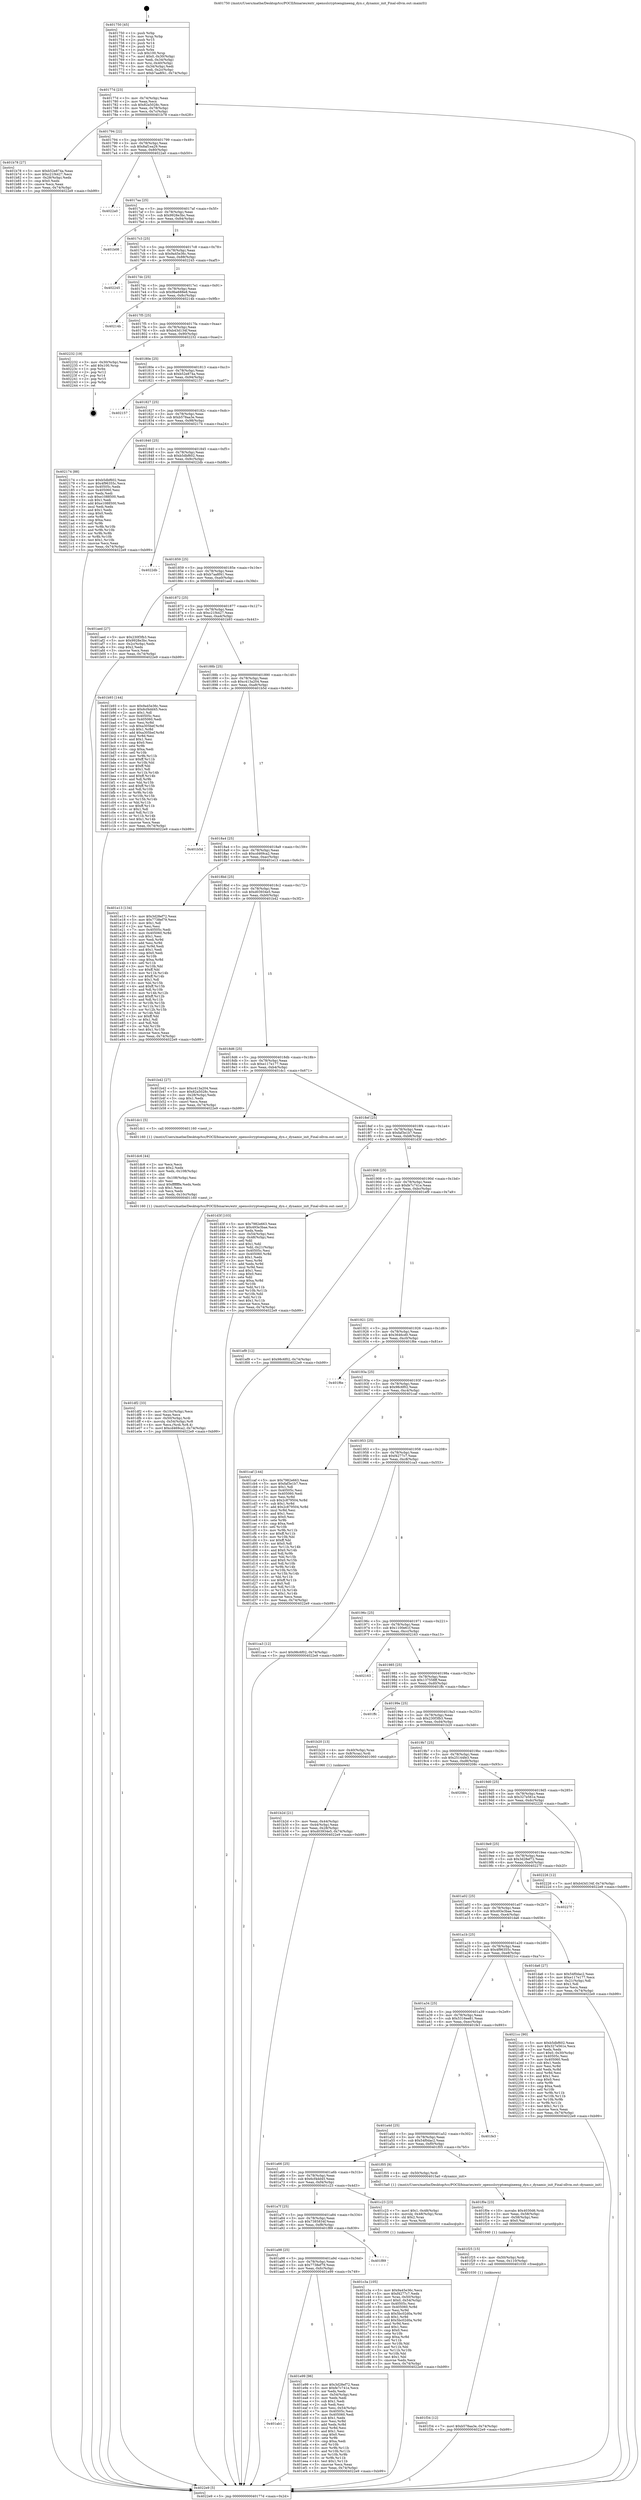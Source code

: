 digraph "0x401750" {
  label = "0x401750 (/mnt/c/Users/mathe/Desktop/tcc/POCII/binaries/extr_opensslcryptoengineeng_dyn.c_dynamic_init_Final-ollvm.out::main(0))"
  labelloc = "t"
  node[shape=record]

  Entry [label="",width=0.3,height=0.3,shape=circle,fillcolor=black,style=filled]
  "0x40177d" [label="{
     0x40177d [23]\l
     | [instrs]\l
     &nbsp;&nbsp;0x40177d \<+3\>: mov -0x74(%rbp),%eax\l
     &nbsp;&nbsp;0x401780 \<+2\>: mov %eax,%ecx\l
     &nbsp;&nbsp;0x401782 \<+6\>: sub $0x82a5028c,%ecx\l
     &nbsp;&nbsp;0x401788 \<+3\>: mov %eax,-0x78(%rbp)\l
     &nbsp;&nbsp;0x40178b \<+3\>: mov %ecx,-0x7c(%rbp)\l
     &nbsp;&nbsp;0x40178e \<+6\>: je 0000000000401b78 \<main+0x428\>\l
  }"]
  "0x401b78" [label="{
     0x401b78 [27]\l
     | [instrs]\l
     &nbsp;&nbsp;0x401b78 \<+5\>: mov $0xb52e874a,%eax\l
     &nbsp;&nbsp;0x401b7d \<+5\>: mov $0xc21f4427,%ecx\l
     &nbsp;&nbsp;0x401b82 \<+3\>: mov -0x28(%rbp),%edx\l
     &nbsp;&nbsp;0x401b85 \<+3\>: cmp $0x0,%edx\l
     &nbsp;&nbsp;0x401b88 \<+3\>: cmove %ecx,%eax\l
     &nbsp;&nbsp;0x401b8b \<+3\>: mov %eax,-0x74(%rbp)\l
     &nbsp;&nbsp;0x401b8e \<+5\>: jmp 00000000004022e9 \<main+0xb99\>\l
  }"]
  "0x401794" [label="{
     0x401794 [22]\l
     | [instrs]\l
     &nbsp;&nbsp;0x401794 \<+5\>: jmp 0000000000401799 \<main+0x49\>\l
     &nbsp;&nbsp;0x401799 \<+3\>: mov -0x78(%rbp),%eax\l
     &nbsp;&nbsp;0x40179c \<+5\>: sub $0x8af1ea29,%eax\l
     &nbsp;&nbsp;0x4017a1 \<+3\>: mov %eax,-0x80(%rbp)\l
     &nbsp;&nbsp;0x4017a4 \<+6\>: je 00000000004022a0 \<main+0xb50\>\l
  }"]
  Exit [label="",width=0.3,height=0.3,shape=circle,fillcolor=black,style=filled,peripheries=2]
  "0x4022a0" [label="{
     0x4022a0\l
  }", style=dashed]
  "0x4017aa" [label="{
     0x4017aa [25]\l
     | [instrs]\l
     &nbsp;&nbsp;0x4017aa \<+5\>: jmp 00000000004017af \<main+0x5f\>\l
     &nbsp;&nbsp;0x4017af \<+3\>: mov -0x78(%rbp),%eax\l
     &nbsp;&nbsp;0x4017b2 \<+5\>: sub $0x9928e3bc,%eax\l
     &nbsp;&nbsp;0x4017b7 \<+6\>: mov %eax,-0x84(%rbp)\l
     &nbsp;&nbsp;0x4017bd \<+6\>: je 0000000000401b08 \<main+0x3b8\>\l
  }"]
  "0x401f34" [label="{
     0x401f34 [12]\l
     | [instrs]\l
     &nbsp;&nbsp;0x401f34 \<+7\>: movl $0xb578aa3e,-0x74(%rbp)\l
     &nbsp;&nbsp;0x401f3b \<+5\>: jmp 00000000004022e9 \<main+0xb99\>\l
  }"]
  "0x401b08" [label="{
     0x401b08\l
  }", style=dashed]
  "0x4017c3" [label="{
     0x4017c3 [25]\l
     | [instrs]\l
     &nbsp;&nbsp;0x4017c3 \<+5\>: jmp 00000000004017c8 \<main+0x78\>\l
     &nbsp;&nbsp;0x4017c8 \<+3\>: mov -0x78(%rbp),%eax\l
     &nbsp;&nbsp;0x4017cb \<+5\>: sub $0x9a45e36c,%eax\l
     &nbsp;&nbsp;0x4017d0 \<+6\>: mov %eax,-0x88(%rbp)\l
     &nbsp;&nbsp;0x4017d6 \<+6\>: je 0000000000402245 \<main+0xaf5\>\l
  }"]
  "0x401f25" [label="{
     0x401f25 [15]\l
     | [instrs]\l
     &nbsp;&nbsp;0x401f25 \<+4\>: mov -0x50(%rbp),%rdi\l
     &nbsp;&nbsp;0x401f29 \<+6\>: mov %eax,-0x110(%rbp)\l
     &nbsp;&nbsp;0x401f2f \<+5\>: call 0000000000401030 \<free@plt\>\l
     | [calls]\l
     &nbsp;&nbsp;0x401030 \{1\} (unknown)\l
  }"]
  "0x402245" [label="{
     0x402245\l
  }", style=dashed]
  "0x4017dc" [label="{
     0x4017dc [25]\l
     | [instrs]\l
     &nbsp;&nbsp;0x4017dc \<+5\>: jmp 00000000004017e1 \<main+0x91\>\l
     &nbsp;&nbsp;0x4017e1 \<+3\>: mov -0x78(%rbp),%eax\l
     &nbsp;&nbsp;0x4017e4 \<+5\>: sub $0x9be688e8,%eax\l
     &nbsp;&nbsp;0x4017e9 \<+6\>: mov %eax,-0x8c(%rbp)\l
     &nbsp;&nbsp;0x4017ef \<+6\>: je 000000000040214b \<main+0x9fb\>\l
  }"]
  "0x401f0e" [label="{
     0x401f0e [23]\l
     | [instrs]\l
     &nbsp;&nbsp;0x401f0e \<+10\>: movabs $0x4030d6,%rdi\l
     &nbsp;&nbsp;0x401f18 \<+3\>: mov %eax,-0x58(%rbp)\l
     &nbsp;&nbsp;0x401f1b \<+3\>: mov -0x58(%rbp),%esi\l
     &nbsp;&nbsp;0x401f1e \<+2\>: mov $0x0,%al\l
     &nbsp;&nbsp;0x401f20 \<+5\>: call 0000000000401040 \<printf@plt\>\l
     | [calls]\l
     &nbsp;&nbsp;0x401040 \{1\} (unknown)\l
  }"]
  "0x40214b" [label="{
     0x40214b\l
  }", style=dashed]
  "0x4017f5" [label="{
     0x4017f5 [25]\l
     | [instrs]\l
     &nbsp;&nbsp;0x4017f5 \<+5\>: jmp 00000000004017fa \<main+0xaa\>\l
     &nbsp;&nbsp;0x4017fa \<+3\>: mov -0x78(%rbp),%eax\l
     &nbsp;&nbsp;0x4017fd \<+5\>: sub $0xb43d134f,%eax\l
     &nbsp;&nbsp;0x401802 \<+6\>: mov %eax,-0x90(%rbp)\l
     &nbsp;&nbsp;0x401808 \<+6\>: je 0000000000402232 \<main+0xae2\>\l
  }"]
  "0x401ab1" [label="{
     0x401ab1\l
  }", style=dashed]
  "0x402232" [label="{
     0x402232 [19]\l
     | [instrs]\l
     &nbsp;&nbsp;0x402232 \<+3\>: mov -0x30(%rbp),%eax\l
     &nbsp;&nbsp;0x402235 \<+7\>: add $0x100,%rsp\l
     &nbsp;&nbsp;0x40223c \<+1\>: pop %rbx\l
     &nbsp;&nbsp;0x40223d \<+2\>: pop %r12\l
     &nbsp;&nbsp;0x40223f \<+2\>: pop %r14\l
     &nbsp;&nbsp;0x402241 \<+2\>: pop %r15\l
     &nbsp;&nbsp;0x402243 \<+1\>: pop %rbp\l
     &nbsp;&nbsp;0x402244 \<+1\>: ret\l
  }"]
  "0x40180e" [label="{
     0x40180e [25]\l
     | [instrs]\l
     &nbsp;&nbsp;0x40180e \<+5\>: jmp 0000000000401813 \<main+0xc3\>\l
     &nbsp;&nbsp;0x401813 \<+3\>: mov -0x78(%rbp),%eax\l
     &nbsp;&nbsp;0x401816 \<+5\>: sub $0xb52e874a,%eax\l
     &nbsp;&nbsp;0x40181b \<+6\>: mov %eax,-0x94(%rbp)\l
     &nbsp;&nbsp;0x401821 \<+6\>: je 0000000000402157 \<main+0xa07\>\l
  }"]
  "0x401e99" [label="{
     0x401e99 [96]\l
     | [instrs]\l
     &nbsp;&nbsp;0x401e99 \<+5\>: mov $0x3d28ef72,%eax\l
     &nbsp;&nbsp;0x401e9e \<+5\>: mov $0xfe7c741e,%ecx\l
     &nbsp;&nbsp;0x401ea3 \<+2\>: xor %edx,%edx\l
     &nbsp;&nbsp;0x401ea5 \<+3\>: mov -0x54(%rbp),%esi\l
     &nbsp;&nbsp;0x401ea8 \<+2\>: mov %edx,%edi\l
     &nbsp;&nbsp;0x401eaa \<+3\>: sub $0x1,%edi\l
     &nbsp;&nbsp;0x401ead \<+2\>: sub %edi,%esi\l
     &nbsp;&nbsp;0x401eaf \<+3\>: mov %esi,-0x54(%rbp)\l
     &nbsp;&nbsp;0x401eb2 \<+7\>: mov 0x40505c,%esi\l
     &nbsp;&nbsp;0x401eb9 \<+7\>: mov 0x405060,%edi\l
     &nbsp;&nbsp;0x401ec0 \<+3\>: sub $0x1,%edx\l
     &nbsp;&nbsp;0x401ec3 \<+3\>: mov %esi,%r8d\l
     &nbsp;&nbsp;0x401ec6 \<+3\>: add %edx,%r8d\l
     &nbsp;&nbsp;0x401ec9 \<+4\>: imul %r8d,%esi\l
     &nbsp;&nbsp;0x401ecd \<+3\>: and $0x1,%esi\l
     &nbsp;&nbsp;0x401ed0 \<+3\>: cmp $0x0,%esi\l
     &nbsp;&nbsp;0x401ed3 \<+4\>: sete %r9b\l
     &nbsp;&nbsp;0x401ed7 \<+3\>: cmp $0xa,%edi\l
     &nbsp;&nbsp;0x401eda \<+4\>: setl %r10b\l
     &nbsp;&nbsp;0x401ede \<+3\>: mov %r9b,%r11b\l
     &nbsp;&nbsp;0x401ee1 \<+3\>: and %r10b,%r11b\l
     &nbsp;&nbsp;0x401ee4 \<+3\>: xor %r10b,%r9b\l
     &nbsp;&nbsp;0x401ee7 \<+3\>: or %r9b,%r11b\l
     &nbsp;&nbsp;0x401eea \<+4\>: test $0x1,%r11b\l
     &nbsp;&nbsp;0x401eee \<+3\>: cmovne %ecx,%eax\l
     &nbsp;&nbsp;0x401ef1 \<+3\>: mov %eax,-0x74(%rbp)\l
     &nbsp;&nbsp;0x401ef4 \<+5\>: jmp 00000000004022e9 \<main+0xb99\>\l
  }"]
  "0x402157" [label="{
     0x402157\l
  }", style=dashed]
  "0x401827" [label="{
     0x401827 [25]\l
     | [instrs]\l
     &nbsp;&nbsp;0x401827 \<+5\>: jmp 000000000040182c \<main+0xdc\>\l
     &nbsp;&nbsp;0x40182c \<+3\>: mov -0x78(%rbp),%eax\l
     &nbsp;&nbsp;0x40182f \<+5\>: sub $0xb578aa3e,%eax\l
     &nbsp;&nbsp;0x401834 \<+6\>: mov %eax,-0x98(%rbp)\l
     &nbsp;&nbsp;0x40183a \<+6\>: je 0000000000402174 \<main+0xa24\>\l
  }"]
  "0x401a98" [label="{
     0x401a98 [25]\l
     | [instrs]\l
     &nbsp;&nbsp;0x401a98 \<+5\>: jmp 0000000000401a9d \<main+0x34d\>\l
     &nbsp;&nbsp;0x401a9d \<+3\>: mov -0x78(%rbp),%eax\l
     &nbsp;&nbsp;0x401aa0 \<+5\>: sub $0x7738ef79,%eax\l
     &nbsp;&nbsp;0x401aa5 \<+6\>: mov %eax,-0xfc(%rbp)\l
     &nbsp;&nbsp;0x401aab \<+6\>: je 0000000000401e99 \<main+0x749\>\l
  }"]
  "0x402174" [label="{
     0x402174 [88]\l
     | [instrs]\l
     &nbsp;&nbsp;0x402174 \<+5\>: mov $0xb5dbf602,%eax\l
     &nbsp;&nbsp;0x402179 \<+5\>: mov $0x4f96355c,%ecx\l
     &nbsp;&nbsp;0x40217e \<+7\>: mov 0x40505c,%edx\l
     &nbsp;&nbsp;0x402185 \<+7\>: mov 0x405060,%esi\l
     &nbsp;&nbsp;0x40218c \<+2\>: mov %edx,%edi\l
     &nbsp;&nbsp;0x40218e \<+6\>: sub $0xe1088500,%edi\l
     &nbsp;&nbsp;0x402194 \<+3\>: sub $0x1,%edi\l
     &nbsp;&nbsp;0x402197 \<+6\>: add $0xe1088500,%edi\l
     &nbsp;&nbsp;0x40219d \<+3\>: imul %edi,%edx\l
     &nbsp;&nbsp;0x4021a0 \<+3\>: and $0x1,%edx\l
     &nbsp;&nbsp;0x4021a3 \<+3\>: cmp $0x0,%edx\l
     &nbsp;&nbsp;0x4021a6 \<+4\>: sete %r8b\l
     &nbsp;&nbsp;0x4021aa \<+3\>: cmp $0xa,%esi\l
     &nbsp;&nbsp;0x4021ad \<+4\>: setl %r9b\l
     &nbsp;&nbsp;0x4021b1 \<+3\>: mov %r8b,%r10b\l
     &nbsp;&nbsp;0x4021b4 \<+3\>: and %r9b,%r10b\l
     &nbsp;&nbsp;0x4021b7 \<+3\>: xor %r9b,%r8b\l
     &nbsp;&nbsp;0x4021ba \<+3\>: or %r8b,%r10b\l
     &nbsp;&nbsp;0x4021bd \<+4\>: test $0x1,%r10b\l
     &nbsp;&nbsp;0x4021c1 \<+3\>: cmovne %ecx,%eax\l
     &nbsp;&nbsp;0x4021c4 \<+3\>: mov %eax,-0x74(%rbp)\l
     &nbsp;&nbsp;0x4021c7 \<+5\>: jmp 00000000004022e9 \<main+0xb99\>\l
  }"]
  "0x401840" [label="{
     0x401840 [25]\l
     | [instrs]\l
     &nbsp;&nbsp;0x401840 \<+5\>: jmp 0000000000401845 \<main+0xf5\>\l
     &nbsp;&nbsp;0x401845 \<+3\>: mov -0x78(%rbp),%eax\l
     &nbsp;&nbsp;0x401848 \<+5\>: sub $0xb5dbf602,%eax\l
     &nbsp;&nbsp;0x40184d \<+6\>: mov %eax,-0x9c(%rbp)\l
     &nbsp;&nbsp;0x401853 \<+6\>: je 00000000004022db \<main+0xb8b\>\l
  }"]
  "0x401f89" [label="{
     0x401f89\l
  }", style=dashed]
  "0x4022db" [label="{
     0x4022db\l
  }", style=dashed]
  "0x401859" [label="{
     0x401859 [25]\l
     | [instrs]\l
     &nbsp;&nbsp;0x401859 \<+5\>: jmp 000000000040185e \<main+0x10e\>\l
     &nbsp;&nbsp;0x40185e \<+3\>: mov -0x78(%rbp),%eax\l
     &nbsp;&nbsp;0x401861 \<+5\>: sub $0xb7aa8f41,%eax\l
     &nbsp;&nbsp;0x401866 \<+6\>: mov %eax,-0xa0(%rbp)\l
     &nbsp;&nbsp;0x40186c \<+6\>: je 0000000000401aed \<main+0x39d\>\l
  }"]
  "0x401df2" [label="{
     0x401df2 [33]\l
     | [instrs]\l
     &nbsp;&nbsp;0x401df2 \<+6\>: mov -0x10c(%rbp),%ecx\l
     &nbsp;&nbsp;0x401df8 \<+3\>: imul %eax,%ecx\l
     &nbsp;&nbsp;0x401dfb \<+4\>: mov -0x50(%rbp),%rdi\l
     &nbsp;&nbsp;0x401dff \<+4\>: movslq -0x54(%rbp),%r8\l
     &nbsp;&nbsp;0x401e03 \<+4\>: mov %ecx,(%rdi,%r8,4)\l
     &nbsp;&nbsp;0x401e07 \<+7\>: movl $0xcd469ca2,-0x74(%rbp)\l
     &nbsp;&nbsp;0x401e0e \<+5\>: jmp 00000000004022e9 \<main+0xb99\>\l
  }"]
  "0x401aed" [label="{
     0x401aed [27]\l
     | [instrs]\l
     &nbsp;&nbsp;0x401aed \<+5\>: mov $0x230f3fb3,%eax\l
     &nbsp;&nbsp;0x401af2 \<+5\>: mov $0x9928e3bc,%ecx\l
     &nbsp;&nbsp;0x401af7 \<+3\>: mov -0x2c(%rbp),%edx\l
     &nbsp;&nbsp;0x401afa \<+3\>: cmp $0x2,%edx\l
     &nbsp;&nbsp;0x401afd \<+3\>: cmovne %ecx,%eax\l
     &nbsp;&nbsp;0x401b00 \<+3\>: mov %eax,-0x74(%rbp)\l
     &nbsp;&nbsp;0x401b03 \<+5\>: jmp 00000000004022e9 \<main+0xb99\>\l
  }"]
  "0x401872" [label="{
     0x401872 [25]\l
     | [instrs]\l
     &nbsp;&nbsp;0x401872 \<+5\>: jmp 0000000000401877 \<main+0x127\>\l
     &nbsp;&nbsp;0x401877 \<+3\>: mov -0x78(%rbp),%eax\l
     &nbsp;&nbsp;0x40187a \<+5\>: sub $0xc21f4427,%eax\l
     &nbsp;&nbsp;0x40187f \<+6\>: mov %eax,-0xa4(%rbp)\l
     &nbsp;&nbsp;0x401885 \<+6\>: je 0000000000401b93 \<main+0x443\>\l
  }"]
  "0x4022e9" [label="{
     0x4022e9 [5]\l
     | [instrs]\l
     &nbsp;&nbsp;0x4022e9 \<+5\>: jmp 000000000040177d \<main+0x2d\>\l
  }"]
  "0x401750" [label="{
     0x401750 [45]\l
     | [instrs]\l
     &nbsp;&nbsp;0x401750 \<+1\>: push %rbp\l
     &nbsp;&nbsp;0x401751 \<+3\>: mov %rsp,%rbp\l
     &nbsp;&nbsp;0x401754 \<+2\>: push %r15\l
     &nbsp;&nbsp;0x401756 \<+2\>: push %r14\l
     &nbsp;&nbsp;0x401758 \<+2\>: push %r12\l
     &nbsp;&nbsp;0x40175a \<+1\>: push %rbx\l
     &nbsp;&nbsp;0x40175b \<+7\>: sub $0x100,%rsp\l
     &nbsp;&nbsp;0x401762 \<+7\>: movl $0x0,-0x30(%rbp)\l
     &nbsp;&nbsp;0x401769 \<+3\>: mov %edi,-0x34(%rbp)\l
     &nbsp;&nbsp;0x40176c \<+4\>: mov %rsi,-0x40(%rbp)\l
     &nbsp;&nbsp;0x401770 \<+3\>: mov -0x34(%rbp),%edi\l
     &nbsp;&nbsp;0x401773 \<+3\>: mov %edi,-0x2c(%rbp)\l
     &nbsp;&nbsp;0x401776 \<+7\>: movl $0xb7aa8f41,-0x74(%rbp)\l
  }"]
  "0x401dc6" [label="{
     0x401dc6 [44]\l
     | [instrs]\l
     &nbsp;&nbsp;0x401dc6 \<+2\>: xor %ecx,%ecx\l
     &nbsp;&nbsp;0x401dc8 \<+5\>: mov $0x2,%edx\l
     &nbsp;&nbsp;0x401dcd \<+6\>: mov %edx,-0x108(%rbp)\l
     &nbsp;&nbsp;0x401dd3 \<+1\>: cltd\l
     &nbsp;&nbsp;0x401dd4 \<+6\>: mov -0x108(%rbp),%esi\l
     &nbsp;&nbsp;0x401dda \<+2\>: idiv %esi\l
     &nbsp;&nbsp;0x401ddc \<+6\>: imul $0xfffffffe,%edx,%edx\l
     &nbsp;&nbsp;0x401de2 \<+3\>: sub $0x1,%ecx\l
     &nbsp;&nbsp;0x401de5 \<+2\>: sub %ecx,%edx\l
     &nbsp;&nbsp;0x401de7 \<+6\>: mov %edx,-0x10c(%rbp)\l
     &nbsp;&nbsp;0x401ded \<+5\>: call 0000000000401160 \<next_i\>\l
     | [calls]\l
     &nbsp;&nbsp;0x401160 \{1\} (/mnt/c/Users/mathe/Desktop/tcc/POCII/binaries/extr_opensslcryptoengineeng_dyn.c_dynamic_init_Final-ollvm.out::next_i)\l
  }"]
  "0x401b93" [label="{
     0x401b93 [144]\l
     | [instrs]\l
     &nbsp;&nbsp;0x401b93 \<+5\>: mov $0x9a45e36c,%eax\l
     &nbsp;&nbsp;0x401b98 \<+5\>: mov $0x6cf4dd45,%ecx\l
     &nbsp;&nbsp;0x401b9d \<+2\>: mov $0x1,%dl\l
     &nbsp;&nbsp;0x401b9f \<+7\>: mov 0x40505c,%esi\l
     &nbsp;&nbsp;0x401ba6 \<+7\>: mov 0x405060,%edi\l
     &nbsp;&nbsp;0x401bad \<+3\>: mov %esi,%r8d\l
     &nbsp;&nbsp;0x401bb0 \<+7\>: sub $0xa305bef,%r8d\l
     &nbsp;&nbsp;0x401bb7 \<+4\>: sub $0x1,%r8d\l
     &nbsp;&nbsp;0x401bbb \<+7\>: add $0xa305bef,%r8d\l
     &nbsp;&nbsp;0x401bc2 \<+4\>: imul %r8d,%esi\l
     &nbsp;&nbsp;0x401bc6 \<+3\>: and $0x1,%esi\l
     &nbsp;&nbsp;0x401bc9 \<+3\>: cmp $0x0,%esi\l
     &nbsp;&nbsp;0x401bcc \<+4\>: sete %r9b\l
     &nbsp;&nbsp;0x401bd0 \<+3\>: cmp $0xa,%edi\l
     &nbsp;&nbsp;0x401bd3 \<+4\>: setl %r10b\l
     &nbsp;&nbsp;0x401bd7 \<+3\>: mov %r9b,%r11b\l
     &nbsp;&nbsp;0x401bda \<+4\>: xor $0xff,%r11b\l
     &nbsp;&nbsp;0x401bde \<+3\>: mov %r10b,%bl\l
     &nbsp;&nbsp;0x401be1 \<+3\>: xor $0xff,%bl\l
     &nbsp;&nbsp;0x401be4 \<+3\>: xor $0x1,%dl\l
     &nbsp;&nbsp;0x401be7 \<+3\>: mov %r11b,%r14b\l
     &nbsp;&nbsp;0x401bea \<+4\>: and $0xff,%r14b\l
     &nbsp;&nbsp;0x401bee \<+3\>: and %dl,%r9b\l
     &nbsp;&nbsp;0x401bf1 \<+3\>: mov %bl,%r15b\l
     &nbsp;&nbsp;0x401bf4 \<+4\>: and $0xff,%r15b\l
     &nbsp;&nbsp;0x401bf8 \<+3\>: and %dl,%r10b\l
     &nbsp;&nbsp;0x401bfb \<+3\>: or %r9b,%r14b\l
     &nbsp;&nbsp;0x401bfe \<+3\>: or %r10b,%r15b\l
     &nbsp;&nbsp;0x401c01 \<+3\>: xor %r15b,%r14b\l
     &nbsp;&nbsp;0x401c04 \<+3\>: or %bl,%r11b\l
     &nbsp;&nbsp;0x401c07 \<+4\>: xor $0xff,%r11b\l
     &nbsp;&nbsp;0x401c0b \<+3\>: or $0x1,%dl\l
     &nbsp;&nbsp;0x401c0e \<+3\>: and %dl,%r11b\l
     &nbsp;&nbsp;0x401c11 \<+3\>: or %r11b,%r14b\l
     &nbsp;&nbsp;0x401c14 \<+4\>: test $0x1,%r14b\l
     &nbsp;&nbsp;0x401c18 \<+3\>: cmovne %ecx,%eax\l
     &nbsp;&nbsp;0x401c1b \<+3\>: mov %eax,-0x74(%rbp)\l
     &nbsp;&nbsp;0x401c1e \<+5\>: jmp 00000000004022e9 \<main+0xb99\>\l
  }"]
  "0x40188b" [label="{
     0x40188b [25]\l
     | [instrs]\l
     &nbsp;&nbsp;0x40188b \<+5\>: jmp 0000000000401890 \<main+0x140\>\l
     &nbsp;&nbsp;0x401890 \<+3\>: mov -0x78(%rbp),%eax\l
     &nbsp;&nbsp;0x401893 \<+5\>: sub $0xc413a204,%eax\l
     &nbsp;&nbsp;0x401898 \<+6\>: mov %eax,-0xa8(%rbp)\l
     &nbsp;&nbsp;0x40189e \<+6\>: je 0000000000401b5d \<main+0x40d\>\l
  }"]
  "0x401c3a" [label="{
     0x401c3a [105]\l
     | [instrs]\l
     &nbsp;&nbsp;0x401c3a \<+5\>: mov $0x9a45e36c,%ecx\l
     &nbsp;&nbsp;0x401c3f \<+5\>: mov $0xf4277c7,%edx\l
     &nbsp;&nbsp;0x401c44 \<+4\>: mov %rax,-0x50(%rbp)\l
     &nbsp;&nbsp;0x401c48 \<+7\>: movl $0x0,-0x54(%rbp)\l
     &nbsp;&nbsp;0x401c4f \<+7\>: mov 0x40505c,%esi\l
     &nbsp;&nbsp;0x401c56 \<+8\>: mov 0x405060,%r8d\l
     &nbsp;&nbsp;0x401c5e \<+3\>: mov %esi,%r9d\l
     &nbsp;&nbsp;0x401c61 \<+7\>: sub $0x5bc02d0a,%r9d\l
     &nbsp;&nbsp;0x401c68 \<+4\>: sub $0x1,%r9d\l
     &nbsp;&nbsp;0x401c6c \<+7\>: add $0x5bc02d0a,%r9d\l
     &nbsp;&nbsp;0x401c73 \<+4\>: imul %r9d,%esi\l
     &nbsp;&nbsp;0x401c77 \<+3\>: and $0x1,%esi\l
     &nbsp;&nbsp;0x401c7a \<+3\>: cmp $0x0,%esi\l
     &nbsp;&nbsp;0x401c7d \<+4\>: sete %r10b\l
     &nbsp;&nbsp;0x401c81 \<+4\>: cmp $0xa,%r8d\l
     &nbsp;&nbsp;0x401c85 \<+4\>: setl %r11b\l
     &nbsp;&nbsp;0x401c89 \<+3\>: mov %r10b,%bl\l
     &nbsp;&nbsp;0x401c8c \<+3\>: and %r11b,%bl\l
     &nbsp;&nbsp;0x401c8f \<+3\>: xor %r11b,%r10b\l
     &nbsp;&nbsp;0x401c92 \<+3\>: or %r10b,%bl\l
     &nbsp;&nbsp;0x401c95 \<+3\>: test $0x1,%bl\l
     &nbsp;&nbsp;0x401c98 \<+3\>: cmovne %edx,%ecx\l
     &nbsp;&nbsp;0x401c9b \<+3\>: mov %ecx,-0x74(%rbp)\l
     &nbsp;&nbsp;0x401c9e \<+5\>: jmp 00000000004022e9 \<main+0xb99\>\l
  }"]
  "0x401b5d" [label="{
     0x401b5d\l
  }", style=dashed]
  "0x4018a4" [label="{
     0x4018a4 [25]\l
     | [instrs]\l
     &nbsp;&nbsp;0x4018a4 \<+5\>: jmp 00000000004018a9 \<main+0x159\>\l
     &nbsp;&nbsp;0x4018a9 \<+3\>: mov -0x78(%rbp),%eax\l
     &nbsp;&nbsp;0x4018ac \<+5\>: sub $0xcd469ca2,%eax\l
     &nbsp;&nbsp;0x4018b1 \<+6\>: mov %eax,-0xac(%rbp)\l
     &nbsp;&nbsp;0x4018b7 \<+6\>: je 0000000000401e13 \<main+0x6c3\>\l
  }"]
  "0x401a7f" [label="{
     0x401a7f [25]\l
     | [instrs]\l
     &nbsp;&nbsp;0x401a7f \<+5\>: jmp 0000000000401a84 \<main+0x334\>\l
     &nbsp;&nbsp;0x401a84 \<+3\>: mov -0x78(%rbp),%eax\l
     &nbsp;&nbsp;0x401a87 \<+5\>: sub $0x7385834f,%eax\l
     &nbsp;&nbsp;0x401a8c \<+6\>: mov %eax,-0xf8(%rbp)\l
     &nbsp;&nbsp;0x401a92 \<+6\>: je 0000000000401f89 \<main+0x839\>\l
  }"]
  "0x401e13" [label="{
     0x401e13 [134]\l
     | [instrs]\l
     &nbsp;&nbsp;0x401e13 \<+5\>: mov $0x3d28ef72,%eax\l
     &nbsp;&nbsp;0x401e18 \<+5\>: mov $0x7738ef79,%ecx\l
     &nbsp;&nbsp;0x401e1d \<+2\>: mov $0x1,%dl\l
     &nbsp;&nbsp;0x401e1f \<+2\>: xor %esi,%esi\l
     &nbsp;&nbsp;0x401e21 \<+7\>: mov 0x40505c,%edi\l
     &nbsp;&nbsp;0x401e28 \<+8\>: mov 0x405060,%r8d\l
     &nbsp;&nbsp;0x401e30 \<+3\>: sub $0x1,%esi\l
     &nbsp;&nbsp;0x401e33 \<+3\>: mov %edi,%r9d\l
     &nbsp;&nbsp;0x401e36 \<+3\>: add %esi,%r9d\l
     &nbsp;&nbsp;0x401e39 \<+4\>: imul %r9d,%edi\l
     &nbsp;&nbsp;0x401e3d \<+3\>: and $0x1,%edi\l
     &nbsp;&nbsp;0x401e40 \<+3\>: cmp $0x0,%edi\l
     &nbsp;&nbsp;0x401e43 \<+4\>: sete %r10b\l
     &nbsp;&nbsp;0x401e47 \<+4\>: cmp $0xa,%r8d\l
     &nbsp;&nbsp;0x401e4b \<+4\>: setl %r11b\l
     &nbsp;&nbsp;0x401e4f \<+3\>: mov %r10b,%bl\l
     &nbsp;&nbsp;0x401e52 \<+3\>: xor $0xff,%bl\l
     &nbsp;&nbsp;0x401e55 \<+3\>: mov %r11b,%r14b\l
     &nbsp;&nbsp;0x401e58 \<+4\>: xor $0xff,%r14b\l
     &nbsp;&nbsp;0x401e5c \<+3\>: xor $0x1,%dl\l
     &nbsp;&nbsp;0x401e5f \<+3\>: mov %bl,%r15b\l
     &nbsp;&nbsp;0x401e62 \<+4\>: and $0xff,%r15b\l
     &nbsp;&nbsp;0x401e66 \<+3\>: and %dl,%r10b\l
     &nbsp;&nbsp;0x401e69 \<+3\>: mov %r14b,%r12b\l
     &nbsp;&nbsp;0x401e6c \<+4\>: and $0xff,%r12b\l
     &nbsp;&nbsp;0x401e70 \<+3\>: and %dl,%r11b\l
     &nbsp;&nbsp;0x401e73 \<+3\>: or %r10b,%r15b\l
     &nbsp;&nbsp;0x401e76 \<+3\>: or %r11b,%r12b\l
     &nbsp;&nbsp;0x401e79 \<+3\>: xor %r12b,%r15b\l
     &nbsp;&nbsp;0x401e7c \<+3\>: or %r14b,%bl\l
     &nbsp;&nbsp;0x401e7f \<+3\>: xor $0xff,%bl\l
     &nbsp;&nbsp;0x401e82 \<+3\>: or $0x1,%dl\l
     &nbsp;&nbsp;0x401e85 \<+2\>: and %dl,%bl\l
     &nbsp;&nbsp;0x401e87 \<+3\>: or %bl,%r15b\l
     &nbsp;&nbsp;0x401e8a \<+4\>: test $0x1,%r15b\l
     &nbsp;&nbsp;0x401e8e \<+3\>: cmovne %ecx,%eax\l
     &nbsp;&nbsp;0x401e91 \<+3\>: mov %eax,-0x74(%rbp)\l
     &nbsp;&nbsp;0x401e94 \<+5\>: jmp 00000000004022e9 \<main+0xb99\>\l
  }"]
  "0x4018bd" [label="{
     0x4018bd [25]\l
     | [instrs]\l
     &nbsp;&nbsp;0x4018bd \<+5\>: jmp 00000000004018c2 \<main+0x172\>\l
     &nbsp;&nbsp;0x4018c2 \<+3\>: mov -0x78(%rbp),%eax\l
     &nbsp;&nbsp;0x4018c5 \<+5\>: sub $0xd03934e5,%eax\l
     &nbsp;&nbsp;0x4018ca \<+6\>: mov %eax,-0xb0(%rbp)\l
     &nbsp;&nbsp;0x4018d0 \<+6\>: je 0000000000401b42 \<main+0x3f2\>\l
  }"]
  "0x401c23" [label="{
     0x401c23 [23]\l
     | [instrs]\l
     &nbsp;&nbsp;0x401c23 \<+7\>: movl $0x1,-0x48(%rbp)\l
     &nbsp;&nbsp;0x401c2a \<+4\>: movslq -0x48(%rbp),%rax\l
     &nbsp;&nbsp;0x401c2e \<+4\>: shl $0x2,%rax\l
     &nbsp;&nbsp;0x401c32 \<+3\>: mov %rax,%rdi\l
     &nbsp;&nbsp;0x401c35 \<+5\>: call 0000000000401050 \<malloc@plt\>\l
     | [calls]\l
     &nbsp;&nbsp;0x401050 \{1\} (unknown)\l
  }"]
  "0x401b42" [label="{
     0x401b42 [27]\l
     | [instrs]\l
     &nbsp;&nbsp;0x401b42 \<+5\>: mov $0xc413a204,%eax\l
     &nbsp;&nbsp;0x401b47 \<+5\>: mov $0x82a5028c,%ecx\l
     &nbsp;&nbsp;0x401b4c \<+3\>: mov -0x28(%rbp),%edx\l
     &nbsp;&nbsp;0x401b4f \<+3\>: cmp $0x1,%edx\l
     &nbsp;&nbsp;0x401b52 \<+3\>: cmovl %ecx,%eax\l
     &nbsp;&nbsp;0x401b55 \<+3\>: mov %eax,-0x74(%rbp)\l
     &nbsp;&nbsp;0x401b58 \<+5\>: jmp 00000000004022e9 \<main+0xb99\>\l
  }"]
  "0x4018d6" [label="{
     0x4018d6 [25]\l
     | [instrs]\l
     &nbsp;&nbsp;0x4018d6 \<+5\>: jmp 00000000004018db \<main+0x18b\>\l
     &nbsp;&nbsp;0x4018db \<+3\>: mov -0x78(%rbp),%eax\l
     &nbsp;&nbsp;0x4018de \<+5\>: sub $0xe117e177,%eax\l
     &nbsp;&nbsp;0x4018e3 \<+6\>: mov %eax,-0xb4(%rbp)\l
     &nbsp;&nbsp;0x4018e9 \<+6\>: je 0000000000401dc1 \<main+0x671\>\l
  }"]
  "0x401a66" [label="{
     0x401a66 [25]\l
     | [instrs]\l
     &nbsp;&nbsp;0x401a66 \<+5\>: jmp 0000000000401a6b \<main+0x31b\>\l
     &nbsp;&nbsp;0x401a6b \<+3\>: mov -0x78(%rbp),%eax\l
     &nbsp;&nbsp;0x401a6e \<+5\>: sub $0x6cf4dd45,%eax\l
     &nbsp;&nbsp;0x401a73 \<+6\>: mov %eax,-0xf4(%rbp)\l
     &nbsp;&nbsp;0x401a79 \<+6\>: je 0000000000401c23 \<main+0x4d3\>\l
  }"]
  "0x401dc1" [label="{
     0x401dc1 [5]\l
     | [instrs]\l
     &nbsp;&nbsp;0x401dc1 \<+5\>: call 0000000000401160 \<next_i\>\l
     | [calls]\l
     &nbsp;&nbsp;0x401160 \{1\} (/mnt/c/Users/mathe/Desktop/tcc/POCII/binaries/extr_opensslcryptoengineeng_dyn.c_dynamic_init_Final-ollvm.out::next_i)\l
  }"]
  "0x4018ef" [label="{
     0x4018ef [25]\l
     | [instrs]\l
     &nbsp;&nbsp;0x4018ef \<+5\>: jmp 00000000004018f4 \<main+0x1a4\>\l
     &nbsp;&nbsp;0x4018f4 \<+3\>: mov -0x78(%rbp),%eax\l
     &nbsp;&nbsp;0x4018f7 \<+5\>: sub $0xfaf3e1b7,%eax\l
     &nbsp;&nbsp;0x4018fc \<+6\>: mov %eax,-0xb8(%rbp)\l
     &nbsp;&nbsp;0x401902 \<+6\>: je 0000000000401d3f \<main+0x5ef\>\l
  }"]
  "0x401f05" [label="{
     0x401f05 [9]\l
     | [instrs]\l
     &nbsp;&nbsp;0x401f05 \<+4\>: mov -0x50(%rbp),%rdi\l
     &nbsp;&nbsp;0x401f09 \<+5\>: call 00000000004015a0 \<dynamic_init\>\l
     | [calls]\l
     &nbsp;&nbsp;0x4015a0 \{1\} (/mnt/c/Users/mathe/Desktop/tcc/POCII/binaries/extr_opensslcryptoengineeng_dyn.c_dynamic_init_Final-ollvm.out::dynamic_init)\l
  }"]
  "0x401d3f" [label="{
     0x401d3f [103]\l
     | [instrs]\l
     &nbsp;&nbsp;0x401d3f \<+5\>: mov $0x7982e663,%eax\l
     &nbsp;&nbsp;0x401d44 \<+5\>: mov $0x493e3bae,%ecx\l
     &nbsp;&nbsp;0x401d49 \<+2\>: xor %edx,%edx\l
     &nbsp;&nbsp;0x401d4b \<+3\>: mov -0x54(%rbp),%esi\l
     &nbsp;&nbsp;0x401d4e \<+3\>: cmp -0x48(%rbp),%esi\l
     &nbsp;&nbsp;0x401d51 \<+4\>: setl %dil\l
     &nbsp;&nbsp;0x401d55 \<+4\>: and $0x1,%dil\l
     &nbsp;&nbsp;0x401d59 \<+4\>: mov %dil,-0x21(%rbp)\l
     &nbsp;&nbsp;0x401d5d \<+7\>: mov 0x40505c,%esi\l
     &nbsp;&nbsp;0x401d64 \<+8\>: mov 0x405060,%r8d\l
     &nbsp;&nbsp;0x401d6c \<+3\>: sub $0x1,%edx\l
     &nbsp;&nbsp;0x401d6f \<+3\>: mov %esi,%r9d\l
     &nbsp;&nbsp;0x401d72 \<+3\>: add %edx,%r9d\l
     &nbsp;&nbsp;0x401d75 \<+4\>: imul %r9d,%esi\l
     &nbsp;&nbsp;0x401d79 \<+3\>: and $0x1,%esi\l
     &nbsp;&nbsp;0x401d7c \<+3\>: cmp $0x0,%esi\l
     &nbsp;&nbsp;0x401d7f \<+4\>: sete %dil\l
     &nbsp;&nbsp;0x401d83 \<+4\>: cmp $0xa,%r8d\l
     &nbsp;&nbsp;0x401d87 \<+4\>: setl %r10b\l
     &nbsp;&nbsp;0x401d8b \<+3\>: mov %dil,%r11b\l
     &nbsp;&nbsp;0x401d8e \<+3\>: and %r10b,%r11b\l
     &nbsp;&nbsp;0x401d91 \<+3\>: xor %r10b,%dil\l
     &nbsp;&nbsp;0x401d94 \<+3\>: or %dil,%r11b\l
     &nbsp;&nbsp;0x401d97 \<+4\>: test $0x1,%r11b\l
     &nbsp;&nbsp;0x401d9b \<+3\>: cmovne %ecx,%eax\l
     &nbsp;&nbsp;0x401d9e \<+3\>: mov %eax,-0x74(%rbp)\l
     &nbsp;&nbsp;0x401da1 \<+5\>: jmp 00000000004022e9 \<main+0xb99\>\l
  }"]
  "0x401908" [label="{
     0x401908 [25]\l
     | [instrs]\l
     &nbsp;&nbsp;0x401908 \<+5\>: jmp 000000000040190d \<main+0x1bd\>\l
     &nbsp;&nbsp;0x40190d \<+3\>: mov -0x78(%rbp),%eax\l
     &nbsp;&nbsp;0x401910 \<+5\>: sub $0xfe7c741e,%eax\l
     &nbsp;&nbsp;0x401915 \<+6\>: mov %eax,-0xbc(%rbp)\l
     &nbsp;&nbsp;0x40191b \<+6\>: je 0000000000401ef9 \<main+0x7a9\>\l
  }"]
  "0x401a4d" [label="{
     0x401a4d [25]\l
     | [instrs]\l
     &nbsp;&nbsp;0x401a4d \<+5\>: jmp 0000000000401a52 \<main+0x302\>\l
     &nbsp;&nbsp;0x401a52 \<+3\>: mov -0x78(%rbp),%eax\l
     &nbsp;&nbsp;0x401a55 \<+5\>: sub $0x54f0dac2,%eax\l
     &nbsp;&nbsp;0x401a5a \<+6\>: mov %eax,-0xf0(%rbp)\l
     &nbsp;&nbsp;0x401a60 \<+6\>: je 0000000000401f05 \<main+0x7b5\>\l
  }"]
  "0x401ef9" [label="{
     0x401ef9 [12]\l
     | [instrs]\l
     &nbsp;&nbsp;0x401ef9 \<+7\>: movl $0x98c6f02,-0x74(%rbp)\l
     &nbsp;&nbsp;0x401f00 \<+5\>: jmp 00000000004022e9 \<main+0xb99\>\l
  }"]
  "0x401921" [label="{
     0x401921 [25]\l
     | [instrs]\l
     &nbsp;&nbsp;0x401921 \<+5\>: jmp 0000000000401926 \<main+0x1d6\>\l
     &nbsp;&nbsp;0x401926 \<+3\>: mov -0x78(%rbp),%eax\l
     &nbsp;&nbsp;0x401929 \<+5\>: sub $0x3646cd0,%eax\l
     &nbsp;&nbsp;0x40192e \<+6\>: mov %eax,-0xc0(%rbp)\l
     &nbsp;&nbsp;0x401934 \<+6\>: je 0000000000401f6e \<main+0x81e\>\l
  }"]
  "0x401fe3" [label="{
     0x401fe3\l
  }", style=dashed]
  "0x401f6e" [label="{
     0x401f6e\l
  }", style=dashed]
  "0x40193a" [label="{
     0x40193a [25]\l
     | [instrs]\l
     &nbsp;&nbsp;0x40193a \<+5\>: jmp 000000000040193f \<main+0x1ef\>\l
     &nbsp;&nbsp;0x40193f \<+3\>: mov -0x78(%rbp),%eax\l
     &nbsp;&nbsp;0x401942 \<+5\>: sub $0x98c6f02,%eax\l
     &nbsp;&nbsp;0x401947 \<+6\>: mov %eax,-0xc4(%rbp)\l
     &nbsp;&nbsp;0x40194d \<+6\>: je 0000000000401caf \<main+0x55f\>\l
  }"]
  "0x401a34" [label="{
     0x401a34 [25]\l
     | [instrs]\l
     &nbsp;&nbsp;0x401a34 \<+5\>: jmp 0000000000401a39 \<main+0x2e9\>\l
     &nbsp;&nbsp;0x401a39 \<+3\>: mov -0x78(%rbp),%eax\l
     &nbsp;&nbsp;0x401a3c \<+5\>: sub $0x5316ee81,%eax\l
     &nbsp;&nbsp;0x401a41 \<+6\>: mov %eax,-0xec(%rbp)\l
     &nbsp;&nbsp;0x401a47 \<+6\>: je 0000000000401fe3 \<main+0x893\>\l
  }"]
  "0x401caf" [label="{
     0x401caf [144]\l
     | [instrs]\l
     &nbsp;&nbsp;0x401caf \<+5\>: mov $0x7982e663,%eax\l
     &nbsp;&nbsp;0x401cb4 \<+5\>: mov $0xfaf3e1b7,%ecx\l
     &nbsp;&nbsp;0x401cb9 \<+2\>: mov $0x1,%dl\l
     &nbsp;&nbsp;0x401cbb \<+7\>: mov 0x40505c,%esi\l
     &nbsp;&nbsp;0x401cc2 \<+7\>: mov 0x405060,%edi\l
     &nbsp;&nbsp;0x401cc9 \<+3\>: mov %esi,%r8d\l
     &nbsp;&nbsp;0x401ccc \<+7\>: sub $0x2c879504,%r8d\l
     &nbsp;&nbsp;0x401cd3 \<+4\>: sub $0x1,%r8d\l
     &nbsp;&nbsp;0x401cd7 \<+7\>: add $0x2c879504,%r8d\l
     &nbsp;&nbsp;0x401cde \<+4\>: imul %r8d,%esi\l
     &nbsp;&nbsp;0x401ce2 \<+3\>: and $0x1,%esi\l
     &nbsp;&nbsp;0x401ce5 \<+3\>: cmp $0x0,%esi\l
     &nbsp;&nbsp;0x401ce8 \<+4\>: sete %r9b\l
     &nbsp;&nbsp;0x401cec \<+3\>: cmp $0xa,%edi\l
     &nbsp;&nbsp;0x401cef \<+4\>: setl %r10b\l
     &nbsp;&nbsp;0x401cf3 \<+3\>: mov %r9b,%r11b\l
     &nbsp;&nbsp;0x401cf6 \<+4\>: xor $0xff,%r11b\l
     &nbsp;&nbsp;0x401cfa \<+3\>: mov %r10b,%bl\l
     &nbsp;&nbsp;0x401cfd \<+3\>: xor $0xff,%bl\l
     &nbsp;&nbsp;0x401d00 \<+3\>: xor $0x0,%dl\l
     &nbsp;&nbsp;0x401d03 \<+3\>: mov %r11b,%r14b\l
     &nbsp;&nbsp;0x401d06 \<+4\>: and $0x0,%r14b\l
     &nbsp;&nbsp;0x401d0a \<+3\>: and %dl,%r9b\l
     &nbsp;&nbsp;0x401d0d \<+3\>: mov %bl,%r15b\l
     &nbsp;&nbsp;0x401d10 \<+4\>: and $0x0,%r15b\l
     &nbsp;&nbsp;0x401d14 \<+3\>: and %dl,%r10b\l
     &nbsp;&nbsp;0x401d17 \<+3\>: or %r9b,%r14b\l
     &nbsp;&nbsp;0x401d1a \<+3\>: or %r10b,%r15b\l
     &nbsp;&nbsp;0x401d1d \<+3\>: xor %r15b,%r14b\l
     &nbsp;&nbsp;0x401d20 \<+3\>: or %bl,%r11b\l
     &nbsp;&nbsp;0x401d23 \<+4\>: xor $0xff,%r11b\l
     &nbsp;&nbsp;0x401d27 \<+3\>: or $0x0,%dl\l
     &nbsp;&nbsp;0x401d2a \<+3\>: and %dl,%r11b\l
     &nbsp;&nbsp;0x401d2d \<+3\>: or %r11b,%r14b\l
     &nbsp;&nbsp;0x401d30 \<+4\>: test $0x1,%r14b\l
     &nbsp;&nbsp;0x401d34 \<+3\>: cmovne %ecx,%eax\l
     &nbsp;&nbsp;0x401d37 \<+3\>: mov %eax,-0x74(%rbp)\l
     &nbsp;&nbsp;0x401d3a \<+5\>: jmp 00000000004022e9 \<main+0xb99\>\l
  }"]
  "0x401953" [label="{
     0x401953 [25]\l
     | [instrs]\l
     &nbsp;&nbsp;0x401953 \<+5\>: jmp 0000000000401958 \<main+0x208\>\l
     &nbsp;&nbsp;0x401958 \<+3\>: mov -0x78(%rbp),%eax\l
     &nbsp;&nbsp;0x40195b \<+5\>: sub $0xf4277c7,%eax\l
     &nbsp;&nbsp;0x401960 \<+6\>: mov %eax,-0xc8(%rbp)\l
     &nbsp;&nbsp;0x401966 \<+6\>: je 0000000000401ca3 \<main+0x553\>\l
  }"]
  "0x4021cc" [label="{
     0x4021cc [90]\l
     | [instrs]\l
     &nbsp;&nbsp;0x4021cc \<+5\>: mov $0xb5dbf602,%eax\l
     &nbsp;&nbsp;0x4021d1 \<+5\>: mov $0x327e561e,%ecx\l
     &nbsp;&nbsp;0x4021d6 \<+2\>: xor %edx,%edx\l
     &nbsp;&nbsp;0x4021d8 \<+7\>: movl $0x0,-0x30(%rbp)\l
     &nbsp;&nbsp;0x4021df \<+7\>: mov 0x40505c,%esi\l
     &nbsp;&nbsp;0x4021e6 \<+7\>: mov 0x405060,%edi\l
     &nbsp;&nbsp;0x4021ed \<+3\>: sub $0x1,%edx\l
     &nbsp;&nbsp;0x4021f0 \<+3\>: mov %esi,%r8d\l
     &nbsp;&nbsp;0x4021f3 \<+3\>: add %edx,%r8d\l
     &nbsp;&nbsp;0x4021f6 \<+4\>: imul %r8d,%esi\l
     &nbsp;&nbsp;0x4021fa \<+3\>: and $0x1,%esi\l
     &nbsp;&nbsp;0x4021fd \<+3\>: cmp $0x0,%esi\l
     &nbsp;&nbsp;0x402200 \<+4\>: sete %r9b\l
     &nbsp;&nbsp;0x402204 \<+3\>: cmp $0xa,%edi\l
     &nbsp;&nbsp;0x402207 \<+4\>: setl %r10b\l
     &nbsp;&nbsp;0x40220b \<+3\>: mov %r9b,%r11b\l
     &nbsp;&nbsp;0x40220e \<+3\>: and %r10b,%r11b\l
     &nbsp;&nbsp;0x402211 \<+3\>: xor %r10b,%r9b\l
     &nbsp;&nbsp;0x402214 \<+3\>: or %r9b,%r11b\l
     &nbsp;&nbsp;0x402217 \<+4\>: test $0x1,%r11b\l
     &nbsp;&nbsp;0x40221b \<+3\>: cmovne %ecx,%eax\l
     &nbsp;&nbsp;0x40221e \<+3\>: mov %eax,-0x74(%rbp)\l
     &nbsp;&nbsp;0x402221 \<+5\>: jmp 00000000004022e9 \<main+0xb99\>\l
  }"]
  "0x401ca3" [label="{
     0x401ca3 [12]\l
     | [instrs]\l
     &nbsp;&nbsp;0x401ca3 \<+7\>: movl $0x98c6f02,-0x74(%rbp)\l
     &nbsp;&nbsp;0x401caa \<+5\>: jmp 00000000004022e9 \<main+0xb99\>\l
  }"]
  "0x40196c" [label="{
     0x40196c [25]\l
     | [instrs]\l
     &nbsp;&nbsp;0x40196c \<+5\>: jmp 0000000000401971 \<main+0x221\>\l
     &nbsp;&nbsp;0x401971 \<+3\>: mov -0x78(%rbp),%eax\l
     &nbsp;&nbsp;0x401974 \<+5\>: sub $0x1100e61f,%eax\l
     &nbsp;&nbsp;0x401979 \<+6\>: mov %eax,-0xcc(%rbp)\l
     &nbsp;&nbsp;0x40197f \<+6\>: je 0000000000402163 \<main+0xa13\>\l
  }"]
  "0x401a1b" [label="{
     0x401a1b [25]\l
     | [instrs]\l
     &nbsp;&nbsp;0x401a1b \<+5\>: jmp 0000000000401a20 \<main+0x2d0\>\l
     &nbsp;&nbsp;0x401a20 \<+3\>: mov -0x78(%rbp),%eax\l
     &nbsp;&nbsp;0x401a23 \<+5\>: sub $0x4f96355c,%eax\l
     &nbsp;&nbsp;0x401a28 \<+6\>: mov %eax,-0xe8(%rbp)\l
     &nbsp;&nbsp;0x401a2e \<+6\>: je 00000000004021cc \<main+0xa7c\>\l
  }"]
  "0x402163" [label="{
     0x402163\l
  }", style=dashed]
  "0x401985" [label="{
     0x401985 [25]\l
     | [instrs]\l
     &nbsp;&nbsp;0x401985 \<+5\>: jmp 000000000040198a \<main+0x23a\>\l
     &nbsp;&nbsp;0x40198a \<+3\>: mov -0x78(%rbp),%eax\l
     &nbsp;&nbsp;0x40198d \<+5\>: sub $0x137558ff,%eax\l
     &nbsp;&nbsp;0x401992 \<+6\>: mov %eax,-0xd0(%rbp)\l
     &nbsp;&nbsp;0x401998 \<+6\>: je 0000000000401ffc \<main+0x8ac\>\l
  }"]
  "0x401da6" [label="{
     0x401da6 [27]\l
     | [instrs]\l
     &nbsp;&nbsp;0x401da6 \<+5\>: mov $0x54f0dac2,%eax\l
     &nbsp;&nbsp;0x401dab \<+5\>: mov $0xe117e177,%ecx\l
     &nbsp;&nbsp;0x401db0 \<+3\>: mov -0x21(%rbp),%dl\l
     &nbsp;&nbsp;0x401db3 \<+3\>: test $0x1,%dl\l
     &nbsp;&nbsp;0x401db6 \<+3\>: cmovne %ecx,%eax\l
     &nbsp;&nbsp;0x401db9 \<+3\>: mov %eax,-0x74(%rbp)\l
     &nbsp;&nbsp;0x401dbc \<+5\>: jmp 00000000004022e9 \<main+0xb99\>\l
  }"]
  "0x401ffc" [label="{
     0x401ffc\l
  }", style=dashed]
  "0x40199e" [label="{
     0x40199e [25]\l
     | [instrs]\l
     &nbsp;&nbsp;0x40199e \<+5\>: jmp 00000000004019a3 \<main+0x253\>\l
     &nbsp;&nbsp;0x4019a3 \<+3\>: mov -0x78(%rbp),%eax\l
     &nbsp;&nbsp;0x4019a6 \<+5\>: sub $0x230f3fb3,%eax\l
     &nbsp;&nbsp;0x4019ab \<+6\>: mov %eax,-0xd4(%rbp)\l
     &nbsp;&nbsp;0x4019b1 \<+6\>: je 0000000000401b20 \<main+0x3d0\>\l
  }"]
  "0x401a02" [label="{
     0x401a02 [25]\l
     | [instrs]\l
     &nbsp;&nbsp;0x401a02 \<+5\>: jmp 0000000000401a07 \<main+0x2b7\>\l
     &nbsp;&nbsp;0x401a07 \<+3\>: mov -0x78(%rbp),%eax\l
     &nbsp;&nbsp;0x401a0a \<+5\>: sub $0x493e3bae,%eax\l
     &nbsp;&nbsp;0x401a0f \<+6\>: mov %eax,-0xe4(%rbp)\l
     &nbsp;&nbsp;0x401a15 \<+6\>: je 0000000000401da6 \<main+0x656\>\l
  }"]
  "0x401b20" [label="{
     0x401b20 [13]\l
     | [instrs]\l
     &nbsp;&nbsp;0x401b20 \<+4\>: mov -0x40(%rbp),%rax\l
     &nbsp;&nbsp;0x401b24 \<+4\>: mov 0x8(%rax),%rdi\l
     &nbsp;&nbsp;0x401b28 \<+5\>: call 0000000000401060 \<atoi@plt\>\l
     | [calls]\l
     &nbsp;&nbsp;0x401060 \{1\} (unknown)\l
  }"]
  "0x4019b7" [label="{
     0x4019b7 [25]\l
     | [instrs]\l
     &nbsp;&nbsp;0x4019b7 \<+5\>: jmp 00000000004019bc \<main+0x26c\>\l
     &nbsp;&nbsp;0x4019bc \<+3\>: mov -0x78(%rbp),%eax\l
     &nbsp;&nbsp;0x4019bf \<+5\>: sub $0x25144fe3,%eax\l
     &nbsp;&nbsp;0x4019c4 \<+6\>: mov %eax,-0xd8(%rbp)\l
     &nbsp;&nbsp;0x4019ca \<+6\>: je 000000000040208c \<main+0x93c\>\l
  }"]
  "0x401b2d" [label="{
     0x401b2d [21]\l
     | [instrs]\l
     &nbsp;&nbsp;0x401b2d \<+3\>: mov %eax,-0x44(%rbp)\l
     &nbsp;&nbsp;0x401b30 \<+3\>: mov -0x44(%rbp),%eax\l
     &nbsp;&nbsp;0x401b33 \<+3\>: mov %eax,-0x28(%rbp)\l
     &nbsp;&nbsp;0x401b36 \<+7\>: movl $0xd03934e5,-0x74(%rbp)\l
     &nbsp;&nbsp;0x401b3d \<+5\>: jmp 00000000004022e9 \<main+0xb99\>\l
  }"]
  "0x40227f" [label="{
     0x40227f\l
  }", style=dashed]
  "0x40208c" [label="{
     0x40208c\l
  }", style=dashed]
  "0x4019d0" [label="{
     0x4019d0 [25]\l
     | [instrs]\l
     &nbsp;&nbsp;0x4019d0 \<+5\>: jmp 00000000004019d5 \<main+0x285\>\l
     &nbsp;&nbsp;0x4019d5 \<+3\>: mov -0x78(%rbp),%eax\l
     &nbsp;&nbsp;0x4019d8 \<+5\>: sub $0x327e561e,%eax\l
     &nbsp;&nbsp;0x4019dd \<+6\>: mov %eax,-0xdc(%rbp)\l
     &nbsp;&nbsp;0x4019e3 \<+6\>: je 0000000000402226 \<main+0xad6\>\l
  }"]
  "0x4019e9" [label="{
     0x4019e9 [25]\l
     | [instrs]\l
     &nbsp;&nbsp;0x4019e9 \<+5\>: jmp 00000000004019ee \<main+0x29e\>\l
     &nbsp;&nbsp;0x4019ee \<+3\>: mov -0x78(%rbp),%eax\l
     &nbsp;&nbsp;0x4019f1 \<+5\>: sub $0x3d28ef72,%eax\l
     &nbsp;&nbsp;0x4019f6 \<+6\>: mov %eax,-0xe0(%rbp)\l
     &nbsp;&nbsp;0x4019fc \<+6\>: je 000000000040227f \<main+0xb2f\>\l
  }"]
  "0x402226" [label="{
     0x402226 [12]\l
     | [instrs]\l
     &nbsp;&nbsp;0x402226 \<+7\>: movl $0xb43d134f,-0x74(%rbp)\l
     &nbsp;&nbsp;0x40222d \<+5\>: jmp 00000000004022e9 \<main+0xb99\>\l
  }"]
  Entry -> "0x401750" [label=" 1"]
  "0x40177d" -> "0x401b78" [label=" 1"]
  "0x40177d" -> "0x401794" [label=" 21"]
  "0x402232" -> Exit [label=" 1"]
  "0x401794" -> "0x4022a0" [label=" 0"]
  "0x401794" -> "0x4017aa" [label=" 21"]
  "0x402226" -> "0x4022e9" [label=" 1"]
  "0x4017aa" -> "0x401b08" [label=" 0"]
  "0x4017aa" -> "0x4017c3" [label=" 21"]
  "0x4021cc" -> "0x4022e9" [label=" 1"]
  "0x4017c3" -> "0x402245" [label=" 0"]
  "0x4017c3" -> "0x4017dc" [label=" 21"]
  "0x402174" -> "0x4022e9" [label=" 1"]
  "0x4017dc" -> "0x40214b" [label=" 0"]
  "0x4017dc" -> "0x4017f5" [label=" 21"]
  "0x401f34" -> "0x4022e9" [label=" 1"]
  "0x4017f5" -> "0x402232" [label=" 1"]
  "0x4017f5" -> "0x40180e" [label=" 20"]
  "0x401f25" -> "0x401f34" [label=" 1"]
  "0x40180e" -> "0x402157" [label=" 0"]
  "0x40180e" -> "0x401827" [label=" 20"]
  "0x401f0e" -> "0x401f25" [label=" 1"]
  "0x401827" -> "0x402174" [label=" 1"]
  "0x401827" -> "0x401840" [label=" 19"]
  "0x401ef9" -> "0x4022e9" [label=" 1"]
  "0x401840" -> "0x4022db" [label=" 0"]
  "0x401840" -> "0x401859" [label=" 19"]
  "0x401e99" -> "0x4022e9" [label=" 1"]
  "0x401859" -> "0x401aed" [label=" 1"]
  "0x401859" -> "0x401872" [label=" 18"]
  "0x401aed" -> "0x4022e9" [label=" 1"]
  "0x401750" -> "0x40177d" [label=" 1"]
  "0x4022e9" -> "0x40177d" [label=" 21"]
  "0x401a98" -> "0x401e99" [label=" 1"]
  "0x401872" -> "0x401b93" [label=" 1"]
  "0x401872" -> "0x40188b" [label=" 17"]
  "0x401f05" -> "0x401f0e" [label=" 1"]
  "0x40188b" -> "0x401b5d" [label=" 0"]
  "0x40188b" -> "0x4018a4" [label=" 17"]
  "0x401a7f" -> "0x401a98" [label=" 1"]
  "0x4018a4" -> "0x401e13" [label=" 1"]
  "0x4018a4" -> "0x4018bd" [label=" 16"]
  "0x401a7f" -> "0x401f89" [label=" 0"]
  "0x4018bd" -> "0x401b42" [label=" 1"]
  "0x4018bd" -> "0x4018d6" [label=" 15"]
  "0x401a98" -> "0x401ab1" [label=" 0"]
  "0x4018d6" -> "0x401dc1" [label=" 1"]
  "0x4018d6" -> "0x4018ef" [label=" 14"]
  "0x401df2" -> "0x4022e9" [label=" 1"]
  "0x4018ef" -> "0x401d3f" [label=" 2"]
  "0x4018ef" -> "0x401908" [label=" 12"]
  "0x401dc6" -> "0x401df2" [label=" 1"]
  "0x401908" -> "0x401ef9" [label=" 1"]
  "0x401908" -> "0x401921" [label=" 11"]
  "0x401da6" -> "0x4022e9" [label=" 2"]
  "0x401921" -> "0x401f6e" [label=" 0"]
  "0x401921" -> "0x40193a" [label=" 11"]
  "0x401d3f" -> "0x4022e9" [label=" 2"]
  "0x40193a" -> "0x401caf" [label=" 2"]
  "0x40193a" -> "0x401953" [label=" 9"]
  "0x401ca3" -> "0x4022e9" [label=" 1"]
  "0x401953" -> "0x401ca3" [label=" 1"]
  "0x401953" -> "0x40196c" [label=" 8"]
  "0x401c3a" -> "0x4022e9" [label=" 1"]
  "0x40196c" -> "0x402163" [label=" 0"]
  "0x40196c" -> "0x401985" [label=" 8"]
  "0x401a66" -> "0x401a7f" [label=" 1"]
  "0x401985" -> "0x401ffc" [label=" 0"]
  "0x401985" -> "0x40199e" [label=" 8"]
  "0x401a66" -> "0x401c23" [label=" 1"]
  "0x40199e" -> "0x401b20" [label=" 1"]
  "0x40199e" -> "0x4019b7" [label=" 7"]
  "0x401b20" -> "0x401b2d" [label=" 1"]
  "0x401b2d" -> "0x4022e9" [label=" 1"]
  "0x401b42" -> "0x4022e9" [label=" 1"]
  "0x401b78" -> "0x4022e9" [label=" 1"]
  "0x401b93" -> "0x4022e9" [label=" 1"]
  "0x401a4d" -> "0x401a66" [label=" 2"]
  "0x4019b7" -> "0x40208c" [label=" 0"]
  "0x4019b7" -> "0x4019d0" [label=" 7"]
  "0x401a4d" -> "0x401f05" [label=" 1"]
  "0x4019d0" -> "0x402226" [label=" 1"]
  "0x4019d0" -> "0x4019e9" [label=" 6"]
  "0x401dc1" -> "0x401dc6" [label=" 1"]
  "0x4019e9" -> "0x40227f" [label=" 0"]
  "0x4019e9" -> "0x401a02" [label=" 6"]
  "0x401e13" -> "0x4022e9" [label=" 1"]
  "0x401a02" -> "0x401da6" [label=" 2"]
  "0x401a02" -> "0x401a1b" [label=" 4"]
  "0x401c23" -> "0x401c3a" [label=" 1"]
  "0x401a1b" -> "0x4021cc" [label=" 1"]
  "0x401a1b" -> "0x401a34" [label=" 3"]
  "0x401caf" -> "0x4022e9" [label=" 2"]
  "0x401a34" -> "0x401fe3" [label=" 0"]
  "0x401a34" -> "0x401a4d" [label=" 3"]
}
